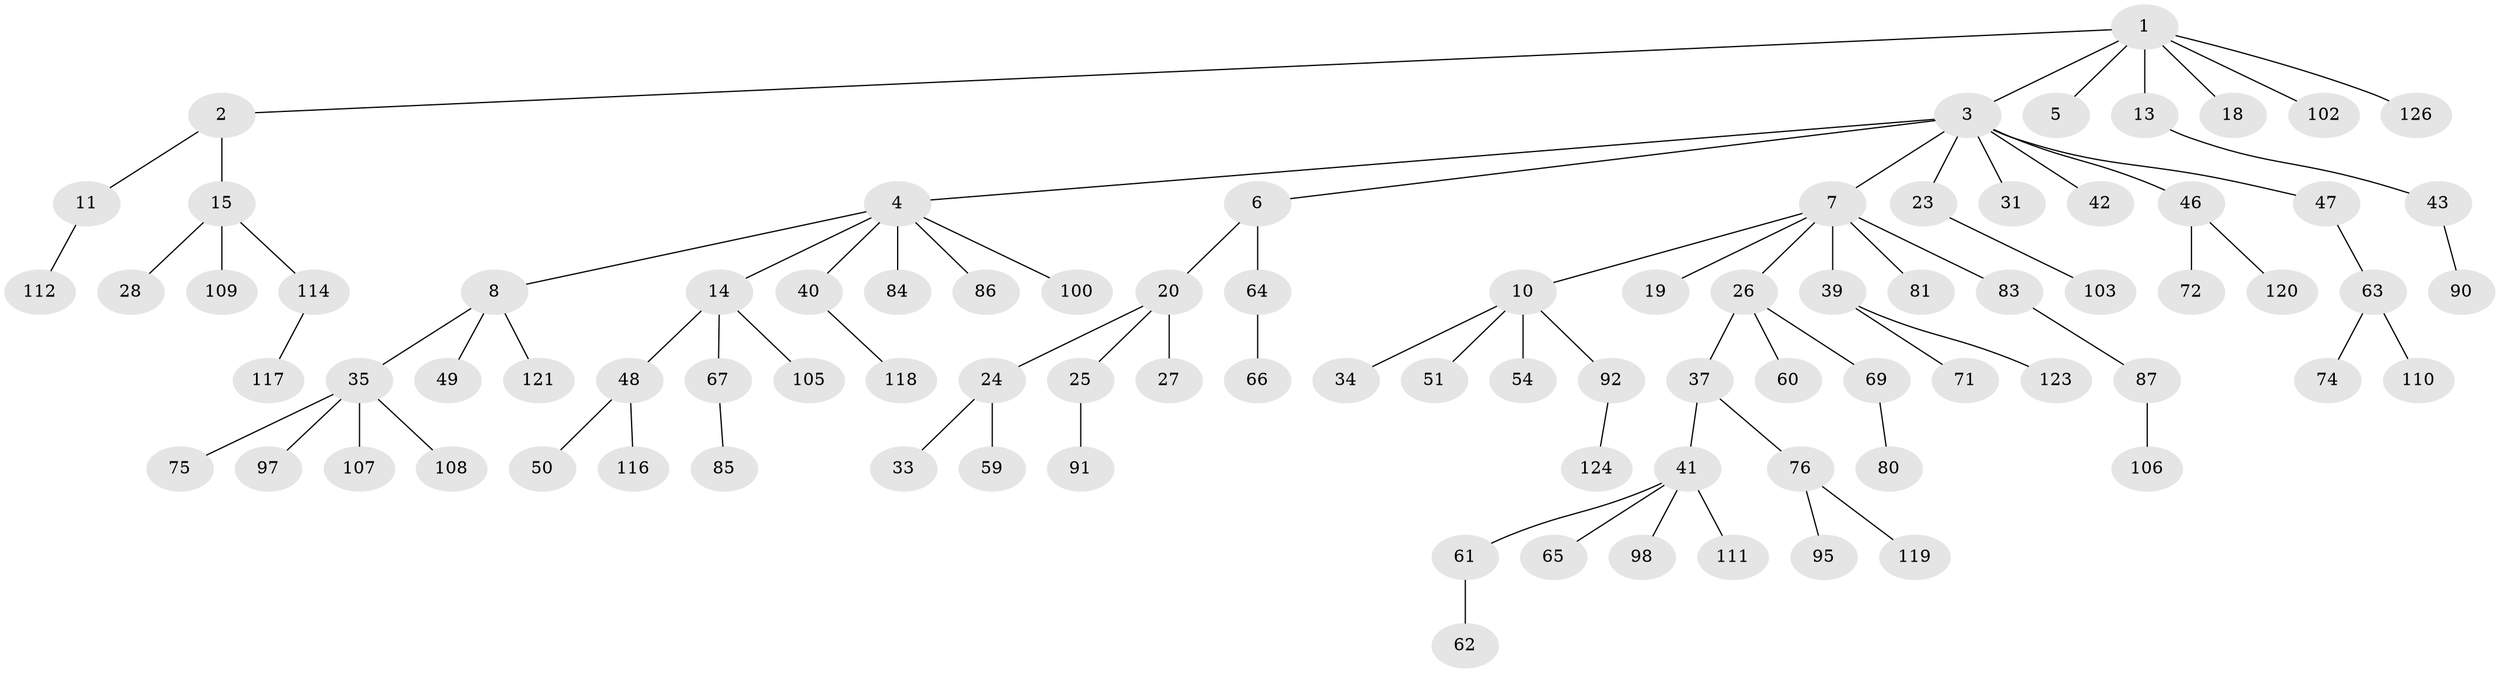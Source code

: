 // original degree distribution, {7: 0.007936507936507936, 3: 0.15873015873015872, 8: 0.007936507936507936, 6: 0.007936507936507936, 1: 0.49206349206349204, 5: 0.023809523809523808, 4: 0.06349206349206349, 2: 0.23809523809523808}
// Generated by graph-tools (version 1.1) at 2025/42/03/06/25 10:42:02]
// undirected, 88 vertices, 87 edges
graph export_dot {
graph [start="1"]
  node [color=gray90,style=filled];
  1 [super="+17"];
  2;
  3 [super="+12"];
  4 [super="+29"];
  5;
  6 [super="+16"];
  7 [super="+9"];
  8 [super="+36"];
  10 [super="+32"];
  11 [super="+45"];
  13 [super="+22"];
  14 [super="+101"];
  15 [super="+58"];
  18 [super="+115"];
  19;
  20 [super="+21"];
  23 [super="+38"];
  24 [super="+79"];
  25 [super="+30"];
  26 [super="+104"];
  27;
  28;
  31;
  33;
  34;
  35 [super="+53"];
  37 [super="+68"];
  39 [super="+55"];
  40 [super="+57"];
  41 [super="+44"];
  42;
  43;
  46 [super="+77"];
  47 [super="+52"];
  48 [super="+56"];
  49;
  50 [super="+93"];
  51 [super="+89"];
  54 [super="+88"];
  59 [super="+82"];
  60;
  61 [super="+78"];
  62;
  63 [super="+70"];
  64;
  65;
  66 [super="+99"];
  67 [super="+94"];
  69 [super="+113"];
  71 [super="+73"];
  72;
  74;
  75;
  76;
  80;
  81;
  83;
  84;
  85;
  86;
  87 [super="+96"];
  90;
  91;
  92;
  95;
  97;
  98;
  100;
  102;
  103;
  105 [super="+125"];
  106;
  107;
  108;
  109;
  110;
  111;
  112;
  114;
  116;
  117 [super="+122"];
  118;
  119;
  120;
  121;
  123;
  124;
  126;
  1 -- 2;
  1 -- 3;
  1 -- 5;
  1 -- 13;
  1 -- 18;
  1 -- 126;
  1 -- 102;
  2 -- 11;
  2 -- 15;
  3 -- 4;
  3 -- 6;
  3 -- 7;
  3 -- 23;
  3 -- 31;
  3 -- 42;
  3 -- 46;
  3 -- 47;
  4 -- 8;
  4 -- 14;
  4 -- 40;
  4 -- 100;
  4 -- 86;
  4 -- 84;
  6 -- 64;
  6 -- 20;
  7 -- 10;
  7 -- 26;
  7 -- 39;
  7 -- 19;
  7 -- 81;
  7 -- 83;
  8 -- 35;
  8 -- 49;
  8 -- 121;
  10 -- 34;
  10 -- 92;
  10 -- 51;
  10 -- 54;
  11 -- 112;
  13 -- 43;
  14 -- 48;
  14 -- 67;
  14 -- 105;
  15 -- 28;
  15 -- 114;
  15 -- 109;
  20 -- 24;
  20 -- 25;
  20 -- 27;
  23 -- 103;
  24 -- 33;
  24 -- 59;
  25 -- 91;
  26 -- 37;
  26 -- 60;
  26 -- 69;
  35 -- 75;
  35 -- 108;
  35 -- 107;
  35 -- 97;
  37 -- 41;
  37 -- 76;
  39 -- 71;
  39 -- 123;
  40 -- 118;
  41 -- 65;
  41 -- 98;
  41 -- 61;
  41 -- 111;
  43 -- 90;
  46 -- 72;
  46 -- 120;
  47 -- 63;
  48 -- 50;
  48 -- 116;
  61 -- 62;
  63 -- 110;
  63 -- 74;
  64 -- 66;
  67 -- 85;
  69 -- 80;
  76 -- 95;
  76 -- 119;
  83 -- 87;
  87 -- 106;
  92 -- 124;
  114 -- 117;
}
